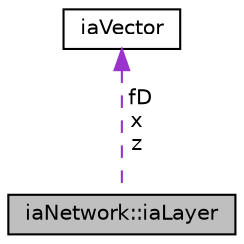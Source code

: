 digraph "iaNetwork::iaLayer"
{
 // LATEX_PDF_SIZE
  edge [fontname="Helvetica",fontsize="10",labelfontname="Helvetica",labelfontsize="10"];
  node [fontname="Helvetica",fontsize="10",shape=record];
  Node1 [label="iaNetwork::iaLayer",height=0.2,width=0.4,color="black", fillcolor="grey75", style="filled", fontcolor="black",tooltip=" "];
  Node2 -> Node1 [dir="back",color="darkorchid3",fontsize="10",style="dashed",label=" fD\nx\nz" ,fontname="Helvetica"];
  Node2 [label="iaVector",height=0.2,width=0.4,color="black", fillcolor="white", style="filled",URL="$classia_vector.html",tooltip=" "];
}
